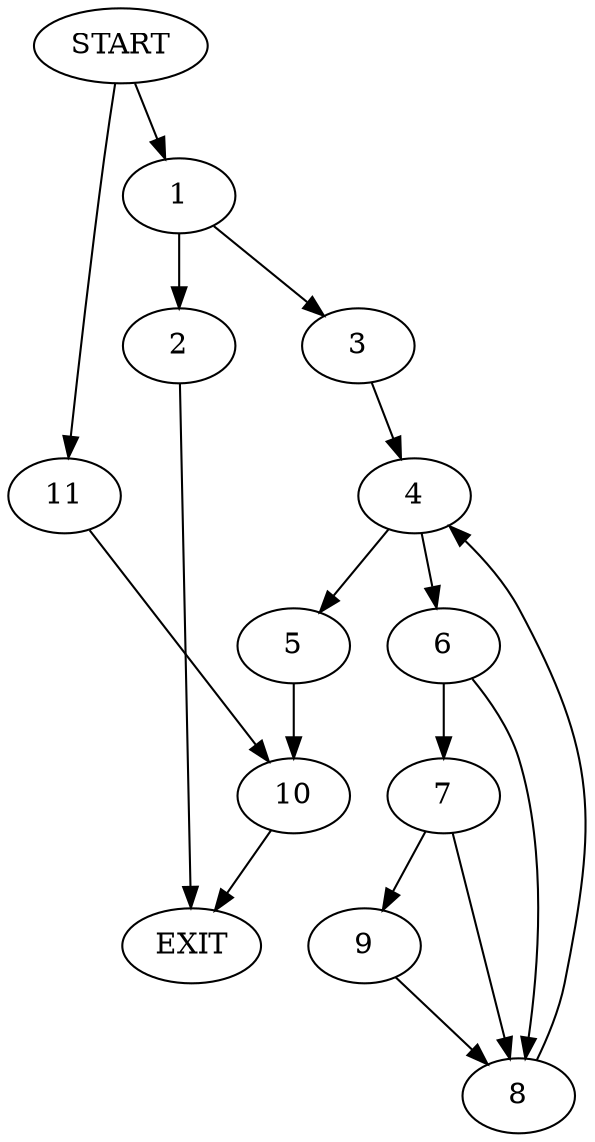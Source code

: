 digraph {
0 [label="START"]
12 [label="EXIT"]
0 -> 1
1 -> 2
1 -> 3
3 -> 4
2 -> 12
4 -> 5
4 -> 6
6 -> 7
6 -> 8
7 -> 9
7 -> 8
8 -> 4
9 -> 8
5 -> 10
10 -> 12
0 -> 11
11 -> 10
}
